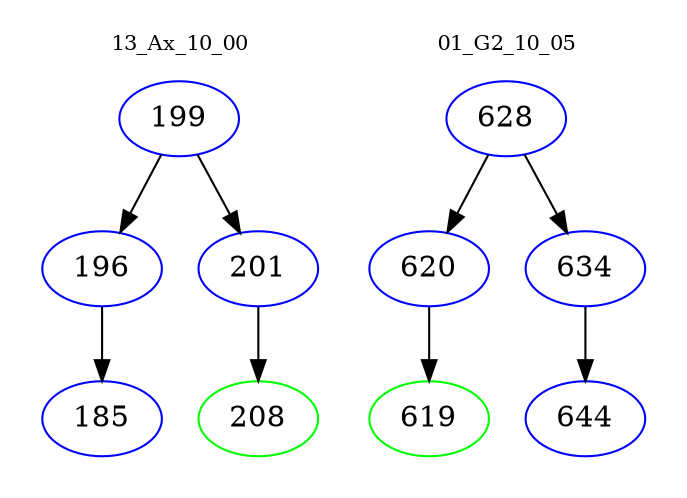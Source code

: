 digraph{
subgraph cluster_0 {
color = white
label = "13_Ax_10_00";
fontsize=10;
T0_199 [label="199", color="blue"]
T0_199 -> T0_196 [color="black"]
T0_196 [label="196", color="blue"]
T0_196 -> T0_185 [color="black"]
T0_185 [label="185", color="blue"]
T0_199 -> T0_201 [color="black"]
T0_201 [label="201", color="blue"]
T0_201 -> T0_208 [color="black"]
T0_208 [label="208", color="green"]
}
subgraph cluster_1 {
color = white
label = "01_G2_10_05";
fontsize=10;
T1_628 [label="628", color="blue"]
T1_628 -> T1_620 [color="black"]
T1_620 [label="620", color="blue"]
T1_620 -> T1_619 [color="black"]
T1_619 [label="619", color="green"]
T1_628 -> T1_634 [color="black"]
T1_634 [label="634", color="blue"]
T1_634 -> T1_644 [color="black"]
T1_644 [label="644", color="blue"]
}
}
